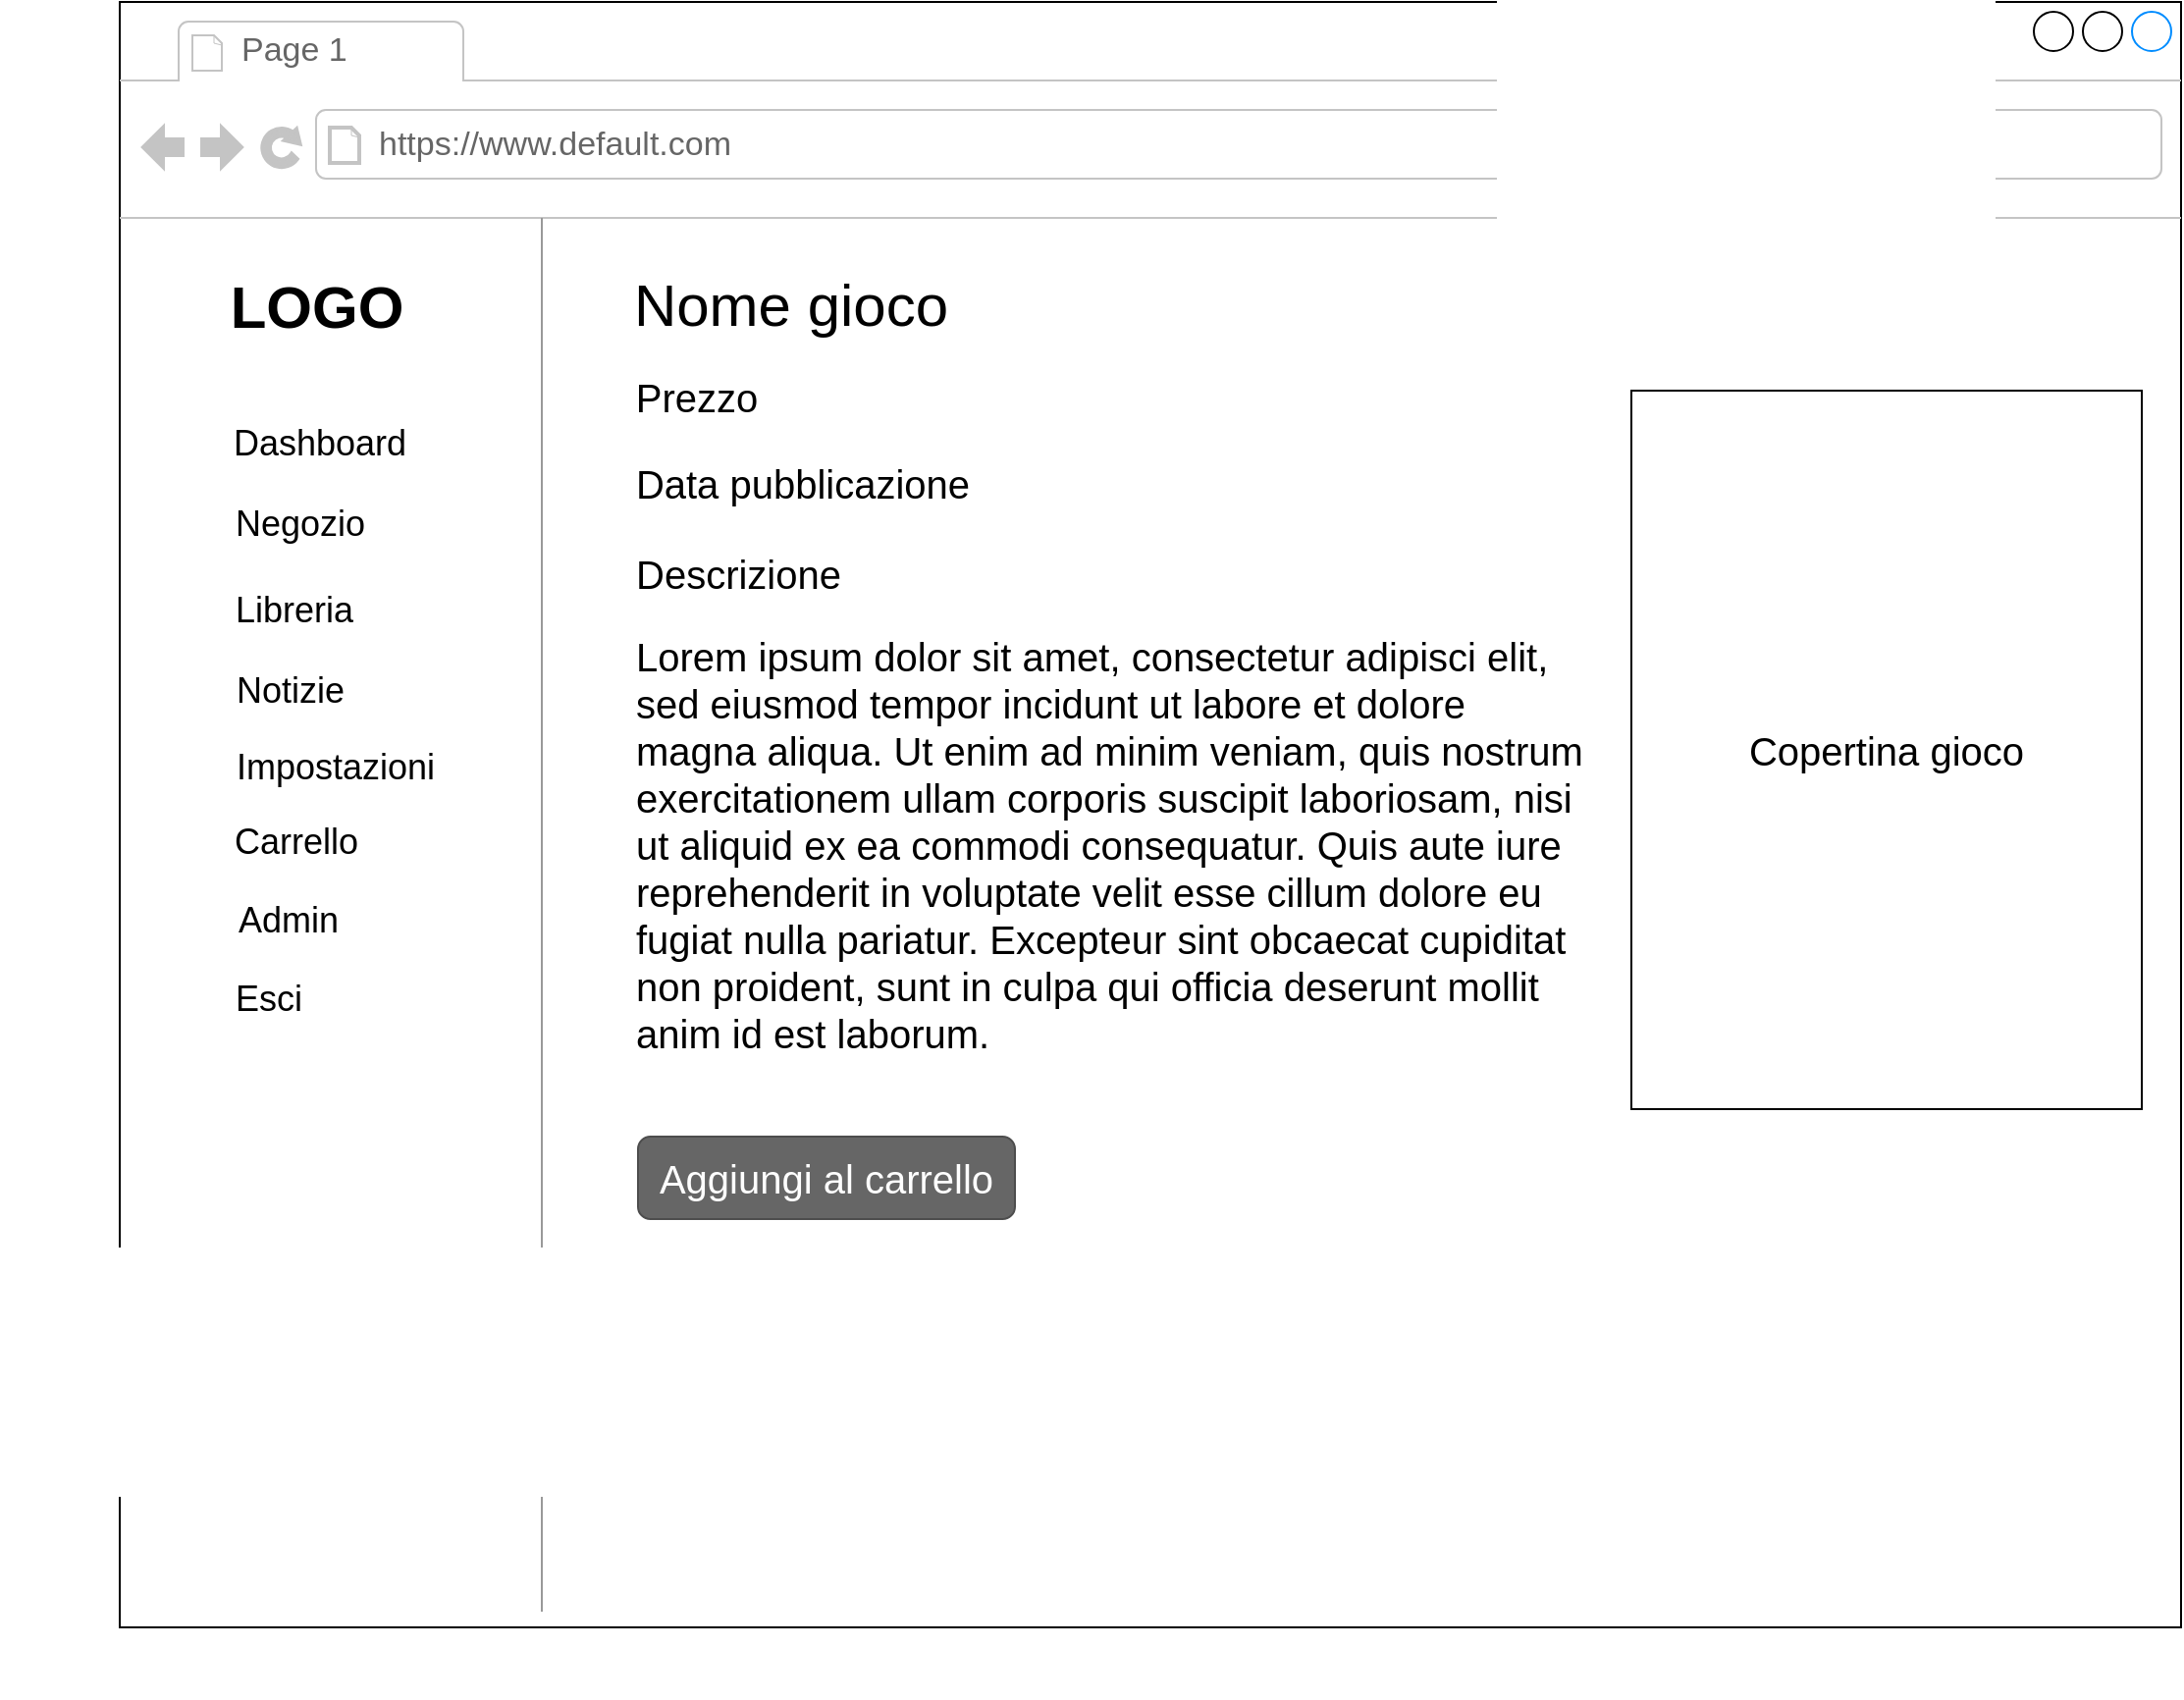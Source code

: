 <mxfile version="15.4.0" type="device"><diagram name="Page-1" id="2cc2dc42-3aac-f2a9-1cec-7a8b7cbee084"><mxGraphModel dx="2369" dy="1843" grid="1" gridSize="10" guides="1" tooltips="1" connect="1" arrows="1" fold="1" page="1" pageScale="1" pageWidth="1100" pageHeight="850" background="#ffffff" math="0" shadow="0"><root><mxCell id="0"/><mxCell id="1" parent="0"/><mxCell id="7026571954dc6520-1" value="" style="strokeWidth=1;shadow=0;dashed=0;align=center;html=1;shape=mxgraph.mockup.containers.browserWindow;rSize=0;mainText=,;recursiveResize=0;rounded=0;labelBackgroundColor=none;fontFamily=Verdana;fontSize=12;" parent="1" vertex="1"><mxGeometry x="26" y="-8" width="1050" height="828" as="geometry"/></mxCell><mxCell id="7026571954dc6520-2" value="Page 1" style="strokeWidth=1;shadow=0;dashed=0;align=center;html=1;shape=mxgraph.mockup.containers.anchor;fontSize=17;fontColor=#666666;align=left;" parent="7026571954dc6520-1" vertex="1"><mxGeometry x="60" y="12" width="110" height="26" as="geometry"/></mxCell><mxCell id="7026571954dc6520-3" value="https://www.default.com" style="strokeWidth=1;shadow=0;dashed=0;align=center;html=1;shape=mxgraph.mockup.containers.anchor;rSize=0;fontSize=17;fontColor=#666666;align=left;" parent="7026571954dc6520-1" vertex="1"><mxGeometry x="130" y="60" width="250" height="26" as="geometry"/></mxCell><mxCell id="6mORuaShsYwX7t2EwEmf-1" value="&lt;font style=&quot;font-size: 30px&quot;&gt;LOGO&lt;/font&gt;" style="text;strokeColor=none;fillColor=none;html=1;fontSize=24;fontStyle=1;verticalAlign=middle;align=center;" parent="7026571954dc6520-1" vertex="1"><mxGeometry x="50" y="135" width="100" height="40" as="geometry"/></mxCell><mxCell id="6mORuaShsYwX7t2EwEmf-2" value="&lt;span style=&quot;color: rgba(0 , 0 , 0 , 0) ; font-family: monospace ; font-size: 0px&quot;&gt;%3CmxGraphModel%3E%3Croot%3E%3CmxCell%20id%3D%220%22%2F%3E%3CmxCell%20id%3D%221%22%20parent%3D%220%22%2F%3E%3CmxCell%20id%3D%222%22%20value%3D%22%26lt%3Bfont%20style%3D%26quot%3Bfont-size%3A%2018px%26quot%3B%26gt%3BAdmin%26lt%3Bbr%26gt%3B%26lt%3B%2Ffont%26gt%3B%22%20style%3D%22text%3Bhtml%3D1%3BstrokeColor%3Dnone%3BfillColor%3Dnone%3Balign%3Dcenter%3BverticalAlign%3Dmiddle%3BwhiteSpace%3Dwrap%3Brounded%3D0%3BfontSize%3D31%3B%22%20vertex%3D%221%22%20parent%3D%221%22%3E%3CmxGeometry%20x%3D%22100%22%20y%3D%22425%22%20width%3D%2260%22%20height%3D%2230%22%20as%3D%22geometry%22%2F%3E%3C%2FmxCell%3E%3C%2Froot%3E%3C%2FmxGraphModel%3E&lt;/span&gt;" style="verticalLabelPosition=bottom;shadow=0;dashed=0;align=center;html=1;verticalAlign=top;strokeWidth=1;shape=mxgraph.mockup.markup.line;strokeColor=#999999;direction=north;fontSize=31;fillColor=default;" parent="7026571954dc6520-1" vertex="1"><mxGeometry x="-60" y="110" width="550" height="710" as="geometry"/></mxCell><mxCell id="6mORuaShsYwX7t2EwEmf-3" value="&lt;font style=&quot;font-size: 18px&quot;&gt;Dashboard&lt;/font&gt;" style="text;html=1;strokeColor=none;fillColor=none;align=center;verticalAlign=middle;whiteSpace=wrap;rounded=0;fontSize=31;" parent="7026571954dc6520-1" vertex="1"><mxGeometry x="72" y="205" width="60" height="30" as="geometry"/></mxCell><mxCell id="6mORuaShsYwX7t2EwEmf-4" value="&lt;font style=&quot;font-size: 18px&quot;&gt;Negozio&lt;br&gt;&lt;br&gt;&lt;/font&gt;" style="text;html=1;strokeColor=none;fillColor=none;align=center;verticalAlign=middle;whiteSpace=wrap;rounded=0;fontSize=31;" parent="7026571954dc6520-1" vertex="1"><mxGeometry x="62" y="265" width="60" height="30" as="geometry"/></mxCell><mxCell id="6mORuaShsYwX7t2EwEmf-5" value="&lt;font style=&quot;font-size: 18px&quot;&gt;Libreria&lt;br&gt;&lt;/font&gt;" style="text;html=1;strokeColor=none;fillColor=none;align=center;verticalAlign=middle;whiteSpace=wrap;rounded=0;fontSize=31;" parent="7026571954dc6520-1" vertex="1"><mxGeometry x="59" y="290" width="60" height="30" as="geometry"/></mxCell><mxCell id="6mORuaShsYwX7t2EwEmf-7" value="&lt;font style=&quot;font-size: 18px&quot;&gt;Notizie&lt;br&gt;&lt;/font&gt;" style="text;html=1;strokeColor=none;fillColor=none;align=center;verticalAlign=middle;whiteSpace=wrap;rounded=0;fontSize=31;" parent="7026571954dc6520-1" vertex="1"><mxGeometry x="57" y="331" width="60" height="30" as="geometry"/></mxCell><mxCell id="6mORuaShsYwX7t2EwEmf-8" value="&lt;font style=&quot;font-size: 18px&quot;&gt;Impostazioni&lt;br&gt;&lt;/font&gt;" style="text;html=1;strokeColor=none;fillColor=none;align=center;verticalAlign=middle;whiteSpace=wrap;rounded=0;fontSize=31;" parent="7026571954dc6520-1" vertex="1"><mxGeometry x="80" y="370" width="60" height="30" as="geometry"/></mxCell><mxCell id="6mORuaShsYwX7t2EwEmf-9" value="&lt;font style=&quot;font-size: 18px&quot;&gt;Carrello&lt;br&gt;&lt;/font&gt;" style="text;html=1;strokeColor=none;fillColor=none;align=center;verticalAlign=middle;whiteSpace=wrap;rounded=0;fontSize=31;" parent="7026571954dc6520-1" vertex="1"><mxGeometry x="60" y="408" width="60" height="30" as="geometry"/></mxCell><mxCell id="6mORuaShsYwX7t2EwEmf-10" value="&lt;font style=&quot;font-size: 18px&quot;&gt;Admin&lt;br&gt;&lt;/font&gt;" style="text;html=1;strokeColor=none;fillColor=none;align=center;verticalAlign=middle;whiteSpace=wrap;rounded=0;fontSize=31;" parent="7026571954dc6520-1" vertex="1"><mxGeometry x="56" y="448" width="60" height="30" as="geometry"/></mxCell><mxCell id="6mORuaShsYwX7t2EwEmf-11" value="&lt;font style=&quot;font-size: 18px&quot;&gt;Esci&lt;br&gt;&lt;/font&gt;" style="text;html=1;strokeColor=none;fillColor=none;align=center;verticalAlign=middle;whiteSpace=wrap;rounded=0;fontSize=31;" parent="7026571954dc6520-1" vertex="1"><mxGeometry x="46" y="488" width="60" height="30" as="geometry"/></mxCell><mxCell id="6mORuaShsYwX7t2EwEmf-12" style="edgeStyle=orthogonalEdgeStyle;rounded=0;orthogonalLoop=1;jettySize=auto;html=1;exitX=0.5;exitY=1;exitDx=0;exitDy=0;fontSize=18;" parent="7026571954dc6520-1" source="6mORuaShsYwX7t2EwEmf-8" target="6mORuaShsYwX7t2EwEmf-8" edge="1"><mxGeometry relative="1" as="geometry"/></mxCell><mxCell id="APm6l31uJseTPxzxtM_T-1" value="Copertina gioco" style="rounded=0;whiteSpace=wrap;html=1;fontSize=20;" vertex="1" parent="7026571954dc6520-1"><mxGeometry x="770" y="198" width="260" height="366" as="geometry"/></mxCell><mxCell id="APm6l31uJseTPxzxtM_T-2" value="Nome gioco" style="text;html=1;strokeColor=none;fillColor=none;align=center;verticalAlign=middle;whiteSpace=wrap;rounded=0;fontSize=30;" vertex="1" parent="7026571954dc6520-1"><mxGeometry x="237" y="99" width="210" height="110" as="geometry"/></mxCell><mxCell id="APm6l31uJseTPxzxtM_T-3" value="&lt;font style=&quot;font-size: 20px&quot;&gt;Prezzo&lt;/font&gt;" style="text;html=1;strokeColor=none;fillColor=none;align=center;verticalAlign=middle;whiteSpace=wrap;rounded=0;" vertex="1" parent="7026571954dc6520-1"><mxGeometry x="264" y="186" width="60" height="30" as="geometry"/></mxCell><mxCell id="APm6l31uJseTPxzxtM_T-5" value="&lt;h1&gt;&lt;font style=&quot;font-size: 20px ; font-weight: normal&quot;&gt;Descrizione&lt;/font&gt;&lt;/h1&gt;&lt;p&gt;&lt;span style=&quot;box-sizing: border-box ; text-align: justify&quot;&gt;&lt;font style=&quot;font-size: 20px&quot;&gt;Lorem ipsum dolor sit amet, consectetur adipisci elit, sed eiusmod tempor incidunt ut labore et dolore magna aliqua. Ut enim ad minim veniam, quis nostrum exercitationem ullam corporis suscipit laboriosam, nisi ut aliquid ex ea commodi consequatur. Quis aute iure reprehenderit in voluptate velit esse cillum dolore eu fugiat nulla pariatur. Excepteur sint obcaecat cupiditat non proident, sunt in culpa qui officia deserunt mollit anim id est laborum.&lt;/font&gt;&lt;/span&gt;&lt;br&gt;&lt;/p&gt;" style="text;html=1;strokeColor=none;fillColor=none;spacing=5;spacingTop=-20;whiteSpace=wrap;overflow=hidden;rounded=0;" vertex="1" parent="7026571954dc6520-1"><mxGeometry x="258" y="271" width="492" height="355" as="geometry"/></mxCell><mxCell id="APm6l31uJseTPxzxtM_T-6" value="&lt;font style=&quot;font-size: 20px&quot;&gt;Data pubblicazione&lt;/font&gt;" style="text;html=1;strokeColor=none;fillColor=none;align=center;verticalAlign=middle;whiteSpace=wrap;rounded=0;" vertex="1" parent="7026571954dc6520-1"><mxGeometry x="237" y="230" width="222" height="30" as="geometry"/></mxCell><mxCell id="APm6l31uJseTPxzxtM_T-7" value="&lt;font style=&quot;font-size: 20px&quot;&gt;Aggiungi al carrello&lt;/font&gt;" style="rounded=1;html=1;shadow=0;dashed=0;whiteSpace=wrap;fontSize=10;fillColor=#666666;align=center;strokeColor=#4D4D4D;fontColor=#ffffff;" vertex="1" parent="7026571954dc6520-1"><mxGeometry x="264" y="578" width="192" height="42" as="geometry"/></mxCell></root></mxGraphModel></diagram></mxfile>